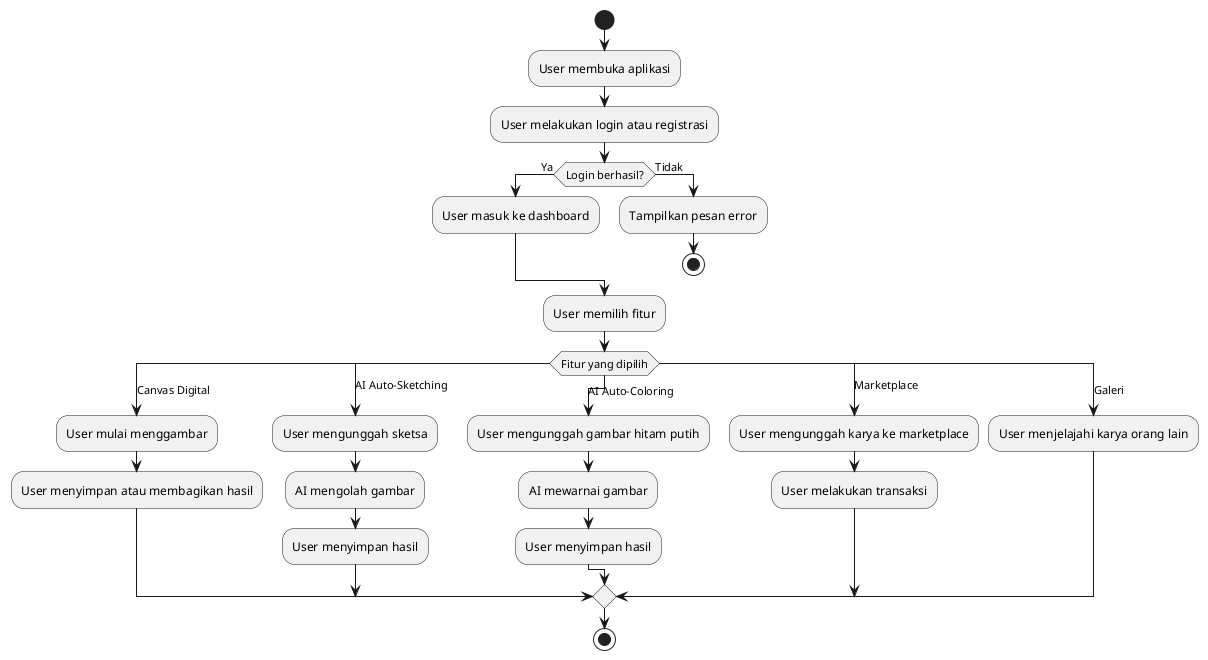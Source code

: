 @startuml

start

:User membuka aplikasi;
:User melakukan login atau registrasi;

if (Login berhasil?) then (Ya)
  :User masuk ke dashboard;
else (Tidak)
  :Tampilkan pesan error;
  stop
endif

:User memilih fitur;

switch (Fitur yang dipilih)
  case (Canvas Digital)
    :User mulai menggambar;
    :User menyimpan atau membagikan hasil;
  case (AI Auto-Sketching)
    :User mengunggah sketsa;
    :AI mengolah gambar;
    :User menyimpan hasil;
  case (AI Auto-Coloring)
    :User mengunggah gambar hitam putih;
    :AI mewarnai gambar;
    :User menyimpan hasil;
  case (Marketplace)
    :User mengunggah karya ke marketplace;
    :User melakukan transaksi;
  case (Galeri)
    :User menjelajahi karya orang lain;
endswitch

stop

@enduml